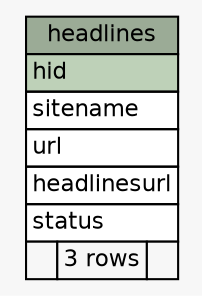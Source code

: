 // dot 2.38.0 on Mac OS X 10.9.4
// SchemaSpy rev 590
digraph "headlines" {
  graph [
    rankdir="RL"
    bgcolor="#f7f7f7"
    nodesep="0.18"
    ranksep="0.46"
    fontname="Helvetica"
    fontsize="11"
  ];
  node [
    fontname="Helvetica"
    fontsize="11"
    shape="plaintext"
  ];
  edge [
    arrowsize="0.8"
  ];
  "headlines" [
    label=<
    <TABLE BORDER="0" CELLBORDER="1" CELLSPACING="0" BGCOLOR="#ffffff">
      <TR><TD COLSPAN="3" BGCOLOR="#9bab96" ALIGN="CENTER">headlines</TD></TR>
      <TR><TD PORT="hid" COLSPAN="3" BGCOLOR="#bed1b8" ALIGN="LEFT">hid</TD></TR>
      <TR><TD PORT="sitename" COLSPAN="3" ALIGN="LEFT">sitename</TD></TR>
      <TR><TD PORT="url" COLSPAN="3" ALIGN="LEFT">url</TD></TR>
      <TR><TD PORT="headlinesurl" COLSPAN="3" ALIGN="LEFT">headlinesurl</TD></TR>
      <TR><TD PORT="status" COLSPAN="3" ALIGN="LEFT">status</TD></TR>
      <TR><TD ALIGN="LEFT" BGCOLOR="#f7f7f7">  </TD><TD ALIGN="RIGHT" BGCOLOR="#f7f7f7">3 rows</TD><TD ALIGN="RIGHT" BGCOLOR="#f7f7f7">  </TD></TR>
    </TABLE>>
    URL="tables/headlines.html"
    tooltip="headlines"
  ];
}
